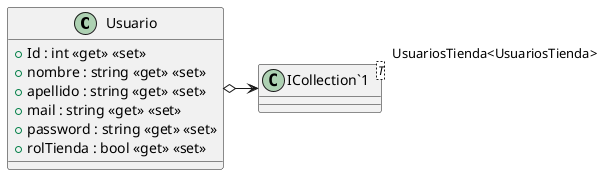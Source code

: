 @startuml
class Usuario {
    + Id : int <<get>> <<set>>
    + nombre : string <<get>> <<set>>
    + apellido : string <<get>> <<set>>
    + mail : string <<get>> <<set>>
    + password : string <<get>> <<set>>
    + rolTienda : bool <<get>> <<set>>
}
class "ICollection`1"<T> {
}
Usuario o-> "UsuariosTienda<UsuariosTienda>" "ICollection`1"
@enduml
